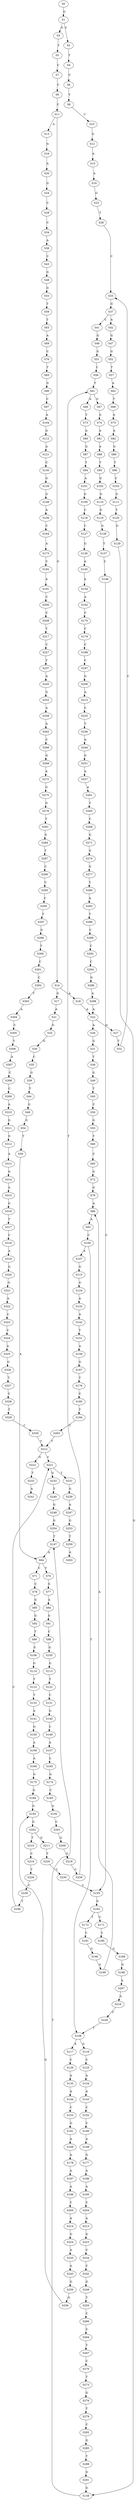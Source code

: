 strict digraph  {
	S0 -> S1 [ label = G ];
	S1 -> S2 [ label = C ];
	S1 -> S3 [ label = G ];
	S2 -> S4 [ label = T ];
	S3 -> S5 [ label = T ];
	S4 -> S6 [ label = C ];
	S5 -> S7 [ label = C ];
	S6 -> S8 [ label = T ];
	S7 -> S9 [ label = C ];
	S8 -> S10 [ label = C ];
	S9 -> S11 [ label = C ];
	S10 -> S12 [ label = G ];
	S11 -> S13 [ label = A ];
	S11 -> S14 [ label = G ];
	S12 -> S15 [ label = A ];
	S13 -> S16 [ label = G ];
	S14 -> S17 [ label = G ];
	S14 -> S18 [ label = A ];
	S15 -> S19 [ label = A ];
	S16 -> S20 [ label = A ];
	S17 -> S21 [ label = A ];
	S18 -> S22 [ label = A ];
	S19 -> S23 [ label = G ];
	S20 -> S24 [ label = G ];
	S21 -> S25 [ label = G ];
	S22 -> S26 [ label = A ];
	S22 -> S27 [ label = G ];
	S23 -> S28 [ label = T ];
	S24 -> S29 [ label = C ];
	S25 -> S30 [ label = G ];
	S26 -> S31 [ label = G ];
	S27 -> S32 [ label = T ];
	S28 -> S33 [ label = C ];
	S29 -> S34 [ label = C ];
	S30 -> S35 [ label = C ];
	S31 -> S36 [ label = T ];
	S32 -> S33 [ label = C ];
	S33 -> S37 [ label = G ];
	S34 -> S38 [ label = A ];
	S35 -> S39 [ label = G ];
	S36 -> S40 [ label = G ];
	S37 -> S41 [ label = C ];
	S37 -> S42 [ label = A ];
	S38 -> S43 [ label = C ];
	S39 -> S44 [ label = T ];
	S40 -> S45 [ label = T ];
	S41 -> S46 [ label = G ];
	S42 -> S47 [ label = G ];
	S43 -> S48 [ label = G ];
	S44 -> S49 [ label = G ];
	S45 -> S50 [ label = C ];
	S46 -> S51 [ label = G ];
	S47 -> S52 [ label = G ];
	S48 -> S53 [ label = G ];
	S49 -> S54 [ label = G ];
	S50 -> S55 [ label = G ];
	S51 -> S56 [ label = C ];
	S52 -> S57 [ label = T ];
	S53 -> S58 [ label = T ];
	S54 -> S59 [ label = T ];
	S55 -> S60 [ label = T ];
	S56 -> S61 [ label = T ];
	S57 -> S62 [ label = A ];
	S58 -> S63 [ label = T ];
	S59 -> S64 [ label = A ];
	S60 -> S65 [ label = C ];
	S61 -> S66 [ label = A ];
	S61 -> S67 [ label = G ];
	S62 -> S68 [ label = T ];
	S63 -> S69 [ label = A ];
	S64 -> S70 [ label = T ];
	S64 -> S71 [ label = C ];
	S65 -> S72 [ label = G ];
	S66 -> S73 [ label = T ];
	S67 -> S74 [ label = G ];
	S68 -> S75 [ label = A ];
	S69 -> S76 [ label = C ];
	S70 -> S77 [ label = G ];
	S71 -> S78 [ label = C ];
	S72 -> S79 [ label = G ];
	S73 -> S80 [ label = A ];
	S74 -> S81 [ label = A ];
	S75 -> S82 [ label = A ];
	S76 -> S83 [ label = T ];
	S77 -> S84 [ label = A ];
	S78 -> S85 [ label = G ];
	S79 -> S86 [ label = A ];
	S80 -> S87 [ label = G ];
	S81 -> S88 [ label = A ];
	S82 -> S89 [ label = G ];
	S83 -> S90 [ label = G ];
	S84 -> S91 [ label = G ];
	S85 -> S92 [ label = G ];
	S86 -> S93 [ label = A ];
	S87 -> S94 [ label = T ];
	S88 -> S95 [ label = T ];
	S89 -> S96 [ label = T ];
	S90 -> S97 [ label = C ];
	S91 -> S98 [ label = C ];
	S92 -> S99 [ label = T ];
	S93 -> S100 [ label = C ];
	S94 -> S101 [ label = A ];
	S95 -> S102 [ label = G ];
	S96 -> S103 [ label = C ];
	S97 -> S104 [ label = A ];
	S98 -> S105 [ label = G ];
	S99 -> S106 [ label = G ];
	S100 -> S107 [ label = A ];
	S100 -> S108 [ label = T ];
	S101 -> S109 [ label = G ];
	S102 -> S110 [ label = G ];
	S103 -> S111 [ label = G ];
	S104 -> S112 [ label = G ];
	S105 -> S113 [ label = G ];
	S106 -> S114 [ label = G ];
	S107 -> S115 [ label = G ];
	S108 -> S116 [ label = G ];
	S108 -> S117 [ label = A ];
	S109 -> S118 [ label = C ];
	S110 -> S119 [ label = G ];
	S111 -> S120 [ label = T ];
	S112 -> S121 [ label = A ];
	S113 -> S122 [ label = T ];
	S114 -> S123 [ label = T ];
	S115 -> S124 [ label = G ];
	S116 -> S125 [ label = C ];
	S117 -> S126 [ label = C ];
	S118 -> S127 [ label = C ];
	S119 -> S128 [ label = G ];
	S120 -> S129 [ label = G ];
	S121 -> S130 [ label = C ];
	S122 -> S131 [ label = C ];
	S123 -> S132 [ label = T ];
	S124 -> S133 [ label = A ];
	S125 -> S134 [ label = A ];
	S126 -> S135 [ label = A ];
	S127 -> S136 [ label = G ];
	S128 -> S137 [ label = T ];
	S129 -> S138 [ label = G ];
	S130 -> S139 [ label = G ];
	S131 -> S140 [ label = G ];
	S132 -> S141 [ label = A ];
	S133 -> S142 [ label = A ];
	S134 -> S143 [ label = A ];
	S135 -> S144 [ label = A ];
	S136 -> S145 [ label = A ];
	S137 -> S146 [ label = C ];
	S138 -> S147 [ label = T ];
	S139 -> S148 [ label = G ];
	S140 -> S149 [ label = C ];
	S141 -> S150 [ label = G ];
	S142 -> S151 [ label = T ];
	S143 -> S152 [ label = C ];
	S144 -> S153 [ label = C ];
	S145 -> S154 [ label = A ];
	S146 -> S155 [ label = C ];
	S147 -> S64 [ label = A ];
	S148 -> S156 [ label = A ];
	S149 -> S157 [ label = A ];
	S150 -> S158 [ label = A ];
	S151 -> S159 [ label = A ];
	S152 -> S160 [ label = C ];
	S153 -> S161 [ label = G ];
	S154 -> S162 [ label = A ];
	S155 -> S163 [ label = G ];
	S156 -> S164 [ label = C ];
	S157 -> S165 [ label = C ];
	S158 -> S166 [ label = A ];
	S159 -> S167 [ label = G ];
	S160 -> S168 [ label = A ];
	S161 -> S169 [ label = A ];
	S162 -> S170 [ label = C ];
	S163 -> S171 [ label = C ];
	S163 -> S172 [ label = T ];
	S164 -> S173 [ label = A ];
	S165 -> S174 [ label = G ];
	S166 -> S175 [ label = G ];
	S167 -> S176 [ label = T ];
	S168 -> S177 [ label = G ];
	S169 -> S178 [ label = A ];
	S170 -> S179 [ label = C ];
	S171 -> S180 [ label = C ];
	S172 -> S181 [ label = C ];
	S173 -> S182 [ label = C ];
	S174 -> S183 [ label = C ];
	S175 -> S184 [ label = G ];
	S176 -> S185 [ label = C ];
	S177 -> S186 [ label = A ];
	S178 -> S187 [ label = A ];
	S179 -> S188 [ label = C ];
	S180 -> S189 [ label = G ];
	S181 -> S190 [ label = G ];
	S182 -> S191 [ label = A ];
	S183 -> S192 [ label = G ];
	S184 -> S193 [ label = G ];
	S185 -> S194 [ label = T ];
	S186 -> S195 [ label = A ];
	S187 -> S196 [ label = A ];
	S188 -> S197 [ label = C ];
	S189 -> S198 [ label = G ];
	S190 -> S199 [ label = G ];
	S191 -> S200 [ label = C ];
	S192 -> S201 [ label = C ];
	S193 -> S202 [ label = G ];
	S194 -> S203 [ label = C ];
	S195 -> S204 [ label = C ];
	S196 -> S205 [ label = C ];
	S197 -> S206 [ label = G ];
	S198 -> S207 [ label = A ];
	S199 -> S86 [ label = A ];
	S200 -> S208 [ label = C ];
	S201 -> S209 [ label = G ];
	S202 -> S210 [ label = T ];
	S202 -> S211 [ label = G ];
	S203 -> S212 [ label = T ];
	S204 -> S213 [ label = A ];
	S205 -> S214 [ label = A ];
	S206 -> S215 [ label = A ];
	S207 -> S216 [ label = A ];
	S208 -> S217 [ label = T ];
	S209 -> S218 [ label = G ];
	S210 -> S219 [ label = C ];
	S211 -> S220 [ label = T ];
	S212 -> S221 [ label = C ];
	S212 -> S222 [ label = G ];
	S213 -> S223 [ label = G ];
	S214 -> S224 [ label = G ];
	S215 -> S225 [ label = C ];
	S216 -> S226 [ label = C ];
	S217 -> S227 [ label = C ];
	S218 -> S228 [ label = C ];
	S219 -> S229 [ label = T ];
	S220 -> S230 [ label = C ];
	S221 -> S231 [ label = T ];
	S221 -> S232 [ label = G ];
	S222 -> S233 [ label = T ];
	S223 -> S234 [ label = C ];
	S224 -> S235 [ label = A ];
	S225 -> S236 [ label = T ];
	S226 -> S108 [ label = T ];
	S227 -> S237 [ label = T ];
	S228 -> S61 [ label = T ];
	S229 -> S238 [ label = C ];
	S230 -> S155 [ label = C ];
	S231 -> S239 [ label = G ];
	S232 -> S240 [ label = T ];
	S233 -> S241 [ label = A ];
	S234 -> S242 [ label = C ];
	S235 -> S243 [ label = A ];
	S236 -> S244 [ label = A ];
	S237 -> S245 [ label = A ];
	S238 -> S246 [ label = T ];
	S239 -> S247 [ label = A ];
	S240 -> S248 [ label = G ];
	S242 -> S249 [ label = G ];
	S243 -> S250 [ label = G ];
	S244 -> S251 [ label = G ];
	S245 -> S252 [ label = G ];
	S246 -> S221 [ label = C ];
	S247 -> S253 [ label = G ];
	S248 -> S254 [ label = G ];
	S249 -> S255 [ label = T ];
	S250 -> S256 [ label = G ];
	S251 -> S257 [ label = A ];
	S252 -> S258 [ label = A ];
	S253 -> S259 [ label = T ];
	S254 -> S147 [ label = T ];
	S255 -> S260 [ label = C ];
	S256 -> S193 [ label = G ];
	S257 -> S261 [ label = A ];
	S258 -> S262 [ label = A ];
	S259 -> S263 [ label = A ];
	S260 -> S264 [ label = C ];
	S261 -> S265 [ label = T ];
	S262 -> S266 [ label = C ];
	S264 -> S267 [ label = T ];
	S265 -> S268 [ label = C ];
	S266 -> S269 [ label = G ];
	S267 -> S270 [ label = C ];
	S268 -> S271 [ label = G ];
	S269 -> S272 [ label = A ];
	S270 -> S273 [ label = T ];
	S271 -> S274 [ label = G ];
	S272 -> S275 [ label = G ];
	S273 -> S276 [ label = G ];
	S274 -> S277 [ label = G ];
	S275 -> S278 [ label = G ];
	S276 -> S279 [ label = T ];
	S277 -> S280 [ label = T ];
	S278 -> S281 [ label = T ];
	S279 -> S282 [ label = C ];
	S280 -> S283 [ label = A ];
	S281 -> S284 [ label = G ];
	S282 -> S285 [ label = G ];
	S283 -> S286 [ label = T ];
	S284 -> S287 [ label = T ];
	S285 -> S288 [ label = T ];
	S286 -> S289 [ label = C ];
	S287 -> S290 [ label = C ];
	S288 -> S291 [ label = G ];
	S289 -> S292 [ label = C ];
	S290 -> S293 [ label = C ];
	S291 -> S138 [ label = G ];
	S292 -> S294 [ label = C ];
	S293 -> S295 [ label = C ];
	S294 -> S296 [ label = G ];
	S295 -> S297 [ label = T ];
	S296 -> S298 [ label = A ];
	S297 -> S299 [ label = G ];
	S298 -> S22 [ label = A ];
	S299 -> S300 [ label = T ];
	S300 -> S301 [ label = C ];
	S301 -> S302 [ label = C ];
	S302 -> S303 [ label = T ];
	S303 -> S304 [ label = A ];
	S304 -> S305 [ label = C ];
	S305 -> S306 [ label = T ];
	S306 -> S307 [ label = A ];
	S307 -> S308 [ label = C ];
	S308 -> S309 [ label = C ];
	S309 -> S310 [ label = A ];
	S310 -> S311 [ label = G ];
	S311 -> S312 [ label = G ];
	S312 -> S313 [ label = A ];
	S313 -> S314 [ label = G ];
	S314 -> S315 [ label = A ];
	S315 -> S316 [ label = G ];
	S316 -> S317 [ label = T ];
	S317 -> S318 [ label = C ];
	S318 -> S319 [ label = A ];
	S319 -> S320 [ label = G ];
	S320 -> S321 [ label = G ];
	S321 -> S322 [ label = A ];
	S322 -> S323 [ label = C ];
	S323 -> S324 [ label = C ];
	S324 -> S325 [ label = A ];
	S325 -> S326 [ label = G ];
	S326 -> S327 [ label = T ];
	S327 -> S328 [ label = C ];
	S328 -> S329 [ label = T ];
	S329 -> S330 [ label = C ];
	S330 -> S212 [ label = T ];
}
